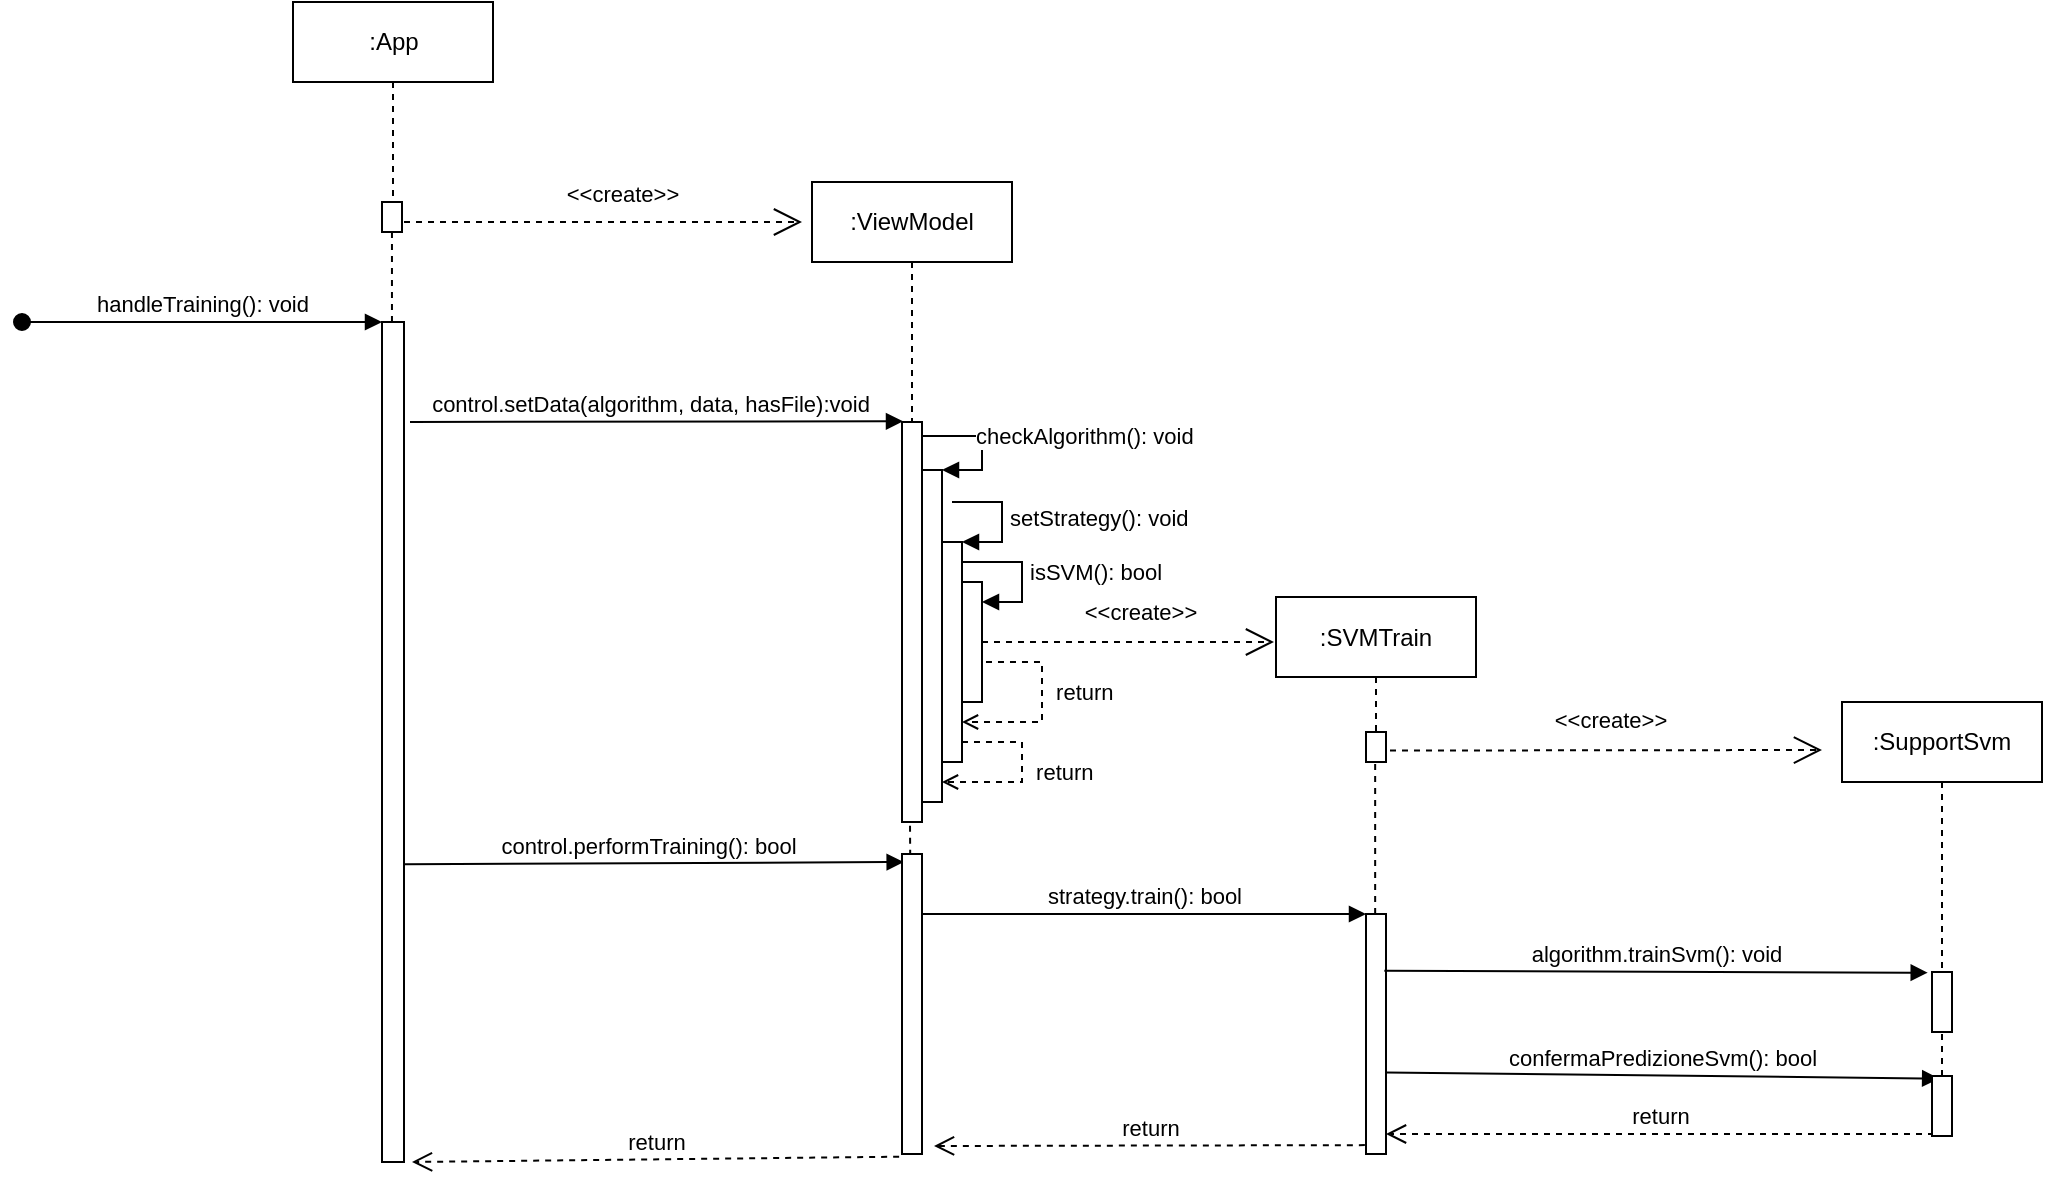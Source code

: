 <mxfile version="13.0.0"><diagram id="7TUgSYH1zTluyg__ZTmG" name="Page-1"><mxGraphModel dx="1240" dy="703" grid="1" gridSize="10" guides="1" tooltips="1" connect="1" arrows="1" fold="1" page="1" pageScale="1" pageWidth="827" pageHeight="1169" math="0" shadow="0"><root><mxCell id="0"/><mxCell id="1" parent="0"/><mxCell id="LQ1t75a3TS7rhxoCGg2D-56" value="" style="html=1;points=[];perimeter=orthogonalPerimeter;" vertex="1" parent="1"><mxGeometry x="630" y="310" width="11" height="420" as="geometry"/></mxCell><mxCell id="LQ1t75a3TS7rhxoCGg2D-58" value="" style="html=1;points=[];perimeter=orthogonalPerimeter;" vertex="1" parent="1"><mxGeometry x="890" y="360" width="10" height="200" as="geometry"/></mxCell><mxCell id="LQ1t75a3TS7rhxoCGg2D-59" value="&amp;lt;&amp;lt;create&amp;gt;&amp;gt;" style="endArrow=open;endSize=12;dashed=1;html=1;entryX=0;entryY=0.5;entryDx=0;entryDy=0;" edge="1" parent="1"><mxGeometry x="0.096" y="14" width="160" relative="1" as="geometry"><mxPoint x="641" y="260" as="sourcePoint"/><mxPoint x="840" y="260" as="targetPoint"/><mxPoint as="offset"/></mxGeometry></mxCell><mxCell id="LQ1t75a3TS7rhxoCGg2D-60" value=":App" style="shape=umlLifeline;perimeter=lifelinePerimeter;whiteSpace=wrap;html=1;container=1;collapsible=0;recursiveResize=0;outlineConnect=0;" vertex="1" parent="1"><mxGeometry x="585.5" y="150" width="100" height="100" as="geometry"/></mxCell><mxCell id="LQ1t75a3TS7rhxoCGg2D-61" value="handleTraining(): void" style="html=1;verticalAlign=bottom;startArrow=oval;endArrow=block;startSize=8;" edge="1" parent="1"><mxGeometry relative="1" as="geometry"><mxPoint x="450" y="310" as="sourcePoint"/><mxPoint x="630" y="310" as="targetPoint"/></mxGeometry></mxCell><mxCell id="LQ1t75a3TS7rhxoCGg2D-63" value="" style="html=1;points=[];perimeter=orthogonalPerimeter;" vertex="1" parent="1"><mxGeometry x="900" y="384" width="10" height="166" as="geometry"/></mxCell><mxCell id="LQ1t75a3TS7rhxoCGg2D-64" value="checkAlgorithm(): void" style="edgeStyle=orthogonalEdgeStyle;html=1;align=left;spacingLeft=2;endArrow=block;rounded=0;entryX=1;entryY=0;exitX=1;exitY=0.143;exitDx=0;exitDy=0;exitPerimeter=0;" edge="1" parent="1" source="LQ1t75a3TS7rhxoCGg2D-58" target="LQ1t75a3TS7rhxoCGg2D-63"><mxGeometry relative="1" as="geometry"><mxPoint x="905" y="380" as="sourcePoint"/><Array as="points"><mxPoint x="930" y="367"/><mxPoint x="930" y="384"/></Array></mxGeometry></mxCell><mxCell id="LQ1t75a3TS7rhxoCGg2D-65" value="" style="html=1;points=[];perimeter=orthogonalPerimeter;" vertex="1" parent="1"><mxGeometry x="910" y="420" width="10" height="110" as="geometry"/></mxCell><mxCell id="LQ1t75a3TS7rhxoCGg2D-66" value="setStrategy(): void" style="edgeStyle=orthogonalEdgeStyle;html=1;align=left;spacingLeft=2;endArrow=block;rounded=0;entryX=1;entryY=0;" edge="1" parent="1" target="LQ1t75a3TS7rhxoCGg2D-65"><mxGeometry relative="1" as="geometry"><mxPoint x="915" y="400" as="sourcePoint"/><Array as="points"><mxPoint x="940" y="400"/><mxPoint x="940" y="420"/><mxPoint x="920" y="420"/></Array></mxGeometry></mxCell><mxCell id="LQ1t75a3TS7rhxoCGg2D-67" value="isSVM(): bool" style="edgeStyle=orthogonalEdgeStyle;html=1;align=left;spacingLeft=2;endArrow=block;rounded=0;" edge="1" parent="1" source="LQ1t75a3TS7rhxoCGg2D-65"><mxGeometry relative="1" as="geometry"><mxPoint x="925" y="480" as="sourcePoint"/><Array as="points"><mxPoint x="950" y="430"/><mxPoint x="950" y="450"/></Array><mxPoint x="930" y="450" as="targetPoint"/></mxGeometry></mxCell><mxCell id="LQ1t75a3TS7rhxoCGg2D-68" value=":SVMTrain" style="shape=umlLifeline;perimeter=lifelinePerimeter;whiteSpace=wrap;html=1;container=1;collapsible=0;recursiveResize=0;outlineConnect=0;" vertex="1" parent="1"><mxGeometry x="1077" y="447.5" width="100" height="72.5" as="geometry"/></mxCell><mxCell id="LQ1t75a3TS7rhxoCGg2D-69" value="" style="html=1;points=[];perimeter=orthogonalPerimeter;" vertex="1" parent="1"><mxGeometry x="1122" y="606" width="10" height="120" as="geometry"/></mxCell><mxCell id="LQ1t75a3TS7rhxoCGg2D-70" value="&amp;lt;&amp;lt;create&amp;gt;&amp;gt;" style="endArrow=open;endSize=12;dashed=1;html=1;exitX=1;exitY=0.5;exitDx=0;exitDy=0;exitPerimeter=0;" edge="1" parent="1" source="LQ1t75a3TS7rhxoCGg2D-82"><mxGeometry x="0.075" y="15" width="160" relative="1" as="geometry"><mxPoint x="946" y="470" as="sourcePoint"/><mxPoint x="1076" y="470" as="targetPoint"/><mxPoint as="offset"/></mxGeometry></mxCell><mxCell id="LQ1t75a3TS7rhxoCGg2D-71" value=":SupportSvm" style="shape=umlLifeline;perimeter=lifelinePerimeter;whiteSpace=wrap;html=1;container=1;collapsible=0;recursiveResize=0;outlineConnect=0;" vertex="1" parent="1"><mxGeometry x="1360" y="500" width="100" height="190" as="geometry"/></mxCell><mxCell id="LQ1t75a3TS7rhxoCGg2D-72" value="" style="html=1;points=[];perimeter=orthogonalPerimeter;" vertex="1" parent="LQ1t75a3TS7rhxoCGg2D-71"><mxGeometry x="45" y="135" width="10" height="30" as="geometry"/></mxCell><mxCell id="LQ1t75a3TS7rhxoCGg2D-73" value="return" style="html=1;verticalAlign=bottom;endArrow=open;dashed=1;endSize=8;" edge="1" parent="1" target="LQ1t75a3TS7rhxoCGg2D-69"><mxGeometry relative="1" as="geometry"><mxPoint x="1406" y="716" as="sourcePoint"/><mxPoint x="1200" y="716" as="targetPoint"/></mxGeometry></mxCell><mxCell id="LQ1t75a3TS7rhxoCGg2D-74" value="return" style="html=1;verticalAlign=bottom;endArrow=open;dashed=1;endSize=8;exitX=-0.057;exitY=0.963;exitDx=0;exitDy=0;exitPerimeter=0;" edge="1" parent="1" source="LQ1t75a3TS7rhxoCGg2D-69"><mxGeometry relative="1" as="geometry"><mxPoint x="1115" y="805" as="sourcePoint"/><mxPoint x="906" y="722" as="targetPoint"/></mxGeometry></mxCell><mxCell id="LQ1t75a3TS7rhxoCGg2D-75" value="return" style="html=1;verticalAlign=bottom;endArrow=open;dashed=1;endSize=8;exitX=-0.143;exitY=1.009;exitDx=0;exitDy=0;exitPerimeter=0;" edge="1" parent="1" source="LQ1t75a3TS7rhxoCGg2D-85"><mxGeometry relative="1" as="geometry"><mxPoint x="890" y="830" as="sourcePoint"/><mxPoint x="645" y="730" as="targetPoint"/></mxGeometry></mxCell><mxCell id="LQ1t75a3TS7rhxoCGg2D-76" value="algorithm.trainSvm(): void" style="html=1;verticalAlign=bottom;endArrow=block;entryX=-0.214;entryY=0.012;entryDx=0;entryDy=0;entryPerimeter=0;exitX=0.917;exitY=0.236;exitDx=0;exitDy=0;exitPerimeter=0;" edge="1" parent="1" source="LQ1t75a3TS7rhxoCGg2D-69" target="LQ1t75a3TS7rhxoCGg2D-72"><mxGeometry width="80" relative="1" as="geometry"><mxPoint x="1140" y="636" as="sourcePoint"/><mxPoint x="1320" y="646" as="targetPoint"/></mxGeometry></mxCell><mxCell id="LQ1t75a3TS7rhxoCGg2D-77" value="confermaPredizioneSvm(): bool" style="html=1;verticalAlign=bottom;endArrow=block;entryX=0.357;entryY=0.043;entryDx=0;entryDy=0;entryPerimeter=0;exitX=1;exitY=0.66;exitDx=0;exitDy=0;exitPerimeter=0;" edge="1" parent="1" source="LQ1t75a3TS7rhxoCGg2D-69" target="LQ1t75a3TS7rhxoCGg2D-87"><mxGeometry width="80" relative="1" as="geometry"><mxPoint x="1132" y="688" as="sourcePoint"/><mxPoint x="1350" y="686" as="targetPoint"/></mxGeometry></mxCell><mxCell id="LQ1t75a3TS7rhxoCGg2D-78" value="&amp;lt;&amp;lt;create&amp;gt;&amp;gt;" style="endArrow=open;endSize=12;dashed=1;html=1;" edge="1" parent="1"><mxGeometry x="0.075" y="15" width="160" relative="1" as="geometry"><mxPoint x="1122" y="524.29" as="sourcePoint"/><mxPoint x="1350" y="524" as="targetPoint"/><mxPoint as="offset"/></mxGeometry></mxCell><mxCell id="LQ1t75a3TS7rhxoCGg2D-79" value="control.setData(algorithm, data, hasFile):void" style="html=1;verticalAlign=bottom;endArrow=block;entryX=-0.25;entryY=0.129;entryDx=0;entryDy=0;entryPerimeter=0;" edge="1" parent="1"><mxGeometry x="-0.025" width="80" relative="1" as="geometry"><mxPoint x="644" y="360" as="sourcePoint"/><mxPoint x="890.5" y="359.66" as="targetPoint"/><mxPoint as="offset"/></mxGeometry></mxCell><mxCell id="LQ1t75a3TS7rhxoCGg2D-80" value="control.performTraining(): bool" style="html=1;verticalAlign=bottom;endArrow=block;entryX=0.083;entryY=0.111;entryDx=0;entryDy=0;entryPerimeter=0;" edge="1" parent="1"><mxGeometry x="-0.025" width="80" relative="1" as="geometry"><mxPoint x="641" y="581.17" as="sourcePoint"/><mxPoint x="890.83" y="580" as="targetPoint"/><mxPoint as="offset"/></mxGeometry></mxCell><mxCell id="LQ1t75a3TS7rhxoCGg2D-81" value="strategy.train(): bool" style="html=1;verticalAlign=bottom;endArrow=block;" edge="1" parent="1" target="LQ1t75a3TS7rhxoCGg2D-69"><mxGeometry width="80" relative="1" as="geometry"><mxPoint x="900" y="606" as="sourcePoint"/><mxPoint x="1090" y="576" as="targetPoint"/></mxGeometry></mxCell><mxCell id="LQ1t75a3TS7rhxoCGg2D-82" value="" style="html=1;points=[];perimeter=orthogonalPerimeter;" vertex="1" parent="1"><mxGeometry x="920" y="440" width="10" height="60" as="geometry"/></mxCell><mxCell id="LQ1t75a3TS7rhxoCGg2D-83" value=":ViewModel" style="shape=umlLifeline;perimeter=lifelinePerimeter;whiteSpace=wrap;html=1;container=1;collapsible=0;recursiveResize=0;outlineConnect=0;" vertex="1" parent="1"><mxGeometry x="845" y="240" width="100" height="120" as="geometry"/></mxCell><mxCell id="LQ1t75a3TS7rhxoCGg2D-84" value="" style="endArrow=none;dashed=1;html=1;exitX=0.41;exitY=0.006;exitDx=0;exitDy=0;exitPerimeter=0;" edge="1" parent="1" source="LQ1t75a3TS7rhxoCGg2D-85"><mxGeometry width="50" height="50" relative="1" as="geometry"><mxPoint x="894" y="570" as="sourcePoint"/><mxPoint x="894" y="560" as="targetPoint"/></mxGeometry></mxCell><mxCell id="LQ1t75a3TS7rhxoCGg2D-85" value="" style="html=1;points=[];perimeter=orthogonalPerimeter;" vertex="1" parent="1"><mxGeometry x="890" y="576" width="10" height="150" as="geometry"/></mxCell><mxCell id="LQ1t75a3TS7rhxoCGg2D-86" value="" style="html=1;points=[];perimeter=orthogonalPerimeter;" vertex="1" parent="1"><mxGeometry x="1122" y="515" width="10" height="15" as="geometry"/></mxCell><mxCell id="LQ1t75a3TS7rhxoCGg2D-87" value="" style="html=1;points=[];perimeter=orthogonalPerimeter;" vertex="1" parent="1"><mxGeometry x="1405" y="687" width="10" height="30" as="geometry"/></mxCell><mxCell id="LQ1t75a3TS7rhxoCGg2D-88" value="" style="endArrow=none;dashed=1;html=1;" edge="1" parent="1" source="LQ1t75a3TS7rhxoCGg2D-69"><mxGeometry width="50" height="50" relative="1" as="geometry"><mxPoint x="1126.29" y="570" as="sourcePoint"/><mxPoint x="1126.58" y="530" as="targetPoint"/></mxGeometry></mxCell><mxCell id="LQ1t75a3TS7rhxoCGg2D-89" value="&amp;nbsp;return" style="edgeStyle=orthogonalEdgeStyle;html=1;align=left;spacingLeft=2;endArrow=open;rounded=0;dashed=1;endFill=0;" edge="1" parent="1" target="LQ1t75a3TS7rhxoCGg2D-65"><mxGeometry relative="1" as="geometry"><mxPoint x="930.0" y="490.004" as="sourcePoint"/><Array as="points"><mxPoint x="930" y="480"/><mxPoint x="960" y="480"/><mxPoint x="960" y="510"/></Array><mxPoint x="940.0" y="509.97" as="targetPoint"/></mxGeometry></mxCell><mxCell id="LQ1t75a3TS7rhxoCGg2D-90" value="&amp;nbsp;return" style="edgeStyle=orthogonalEdgeStyle;html=1;align=left;spacingLeft=2;endArrow=open;rounded=0;dashed=1;endFill=0;" edge="1" parent="1"><mxGeometry relative="1" as="geometry"><mxPoint x="920.0" y="519.974" as="sourcePoint"/><Array as="points"><mxPoint x="950" y="520"/><mxPoint x="950" y="540"/><mxPoint x="910" y="540"/></Array><mxPoint x="910" y="540" as="targetPoint"/></mxGeometry></mxCell><mxCell id="LQ1t75a3TS7rhxoCGg2D-91" value="" style="html=1;points=[];perimeter=orthogonalPerimeter;" vertex="1" parent="1"><mxGeometry x="630" y="250" width="10" height="15" as="geometry"/></mxCell><mxCell id="LQ1t75a3TS7rhxoCGg2D-92" value="" style="endArrow=none;dashed=1;html=1;entryX=0.498;entryY=0.989;entryDx=0;entryDy=0;entryPerimeter=0;" edge="1" parent="1" source="LQ1t75a3TS7rhxoCGg2D-56" target="LQ1t75a3TS7rhxoCGg2D-91"><mxGeometry width="50" height="50" relative="1" as="geometry"><mxPoint x="904.1" y="586.9" as="sourcePoint"/><mxPoint x="637" y="260" as="targetPoint"/></mxGeometry></mxCell></root></mxGraphModel></diagram></mxfile>